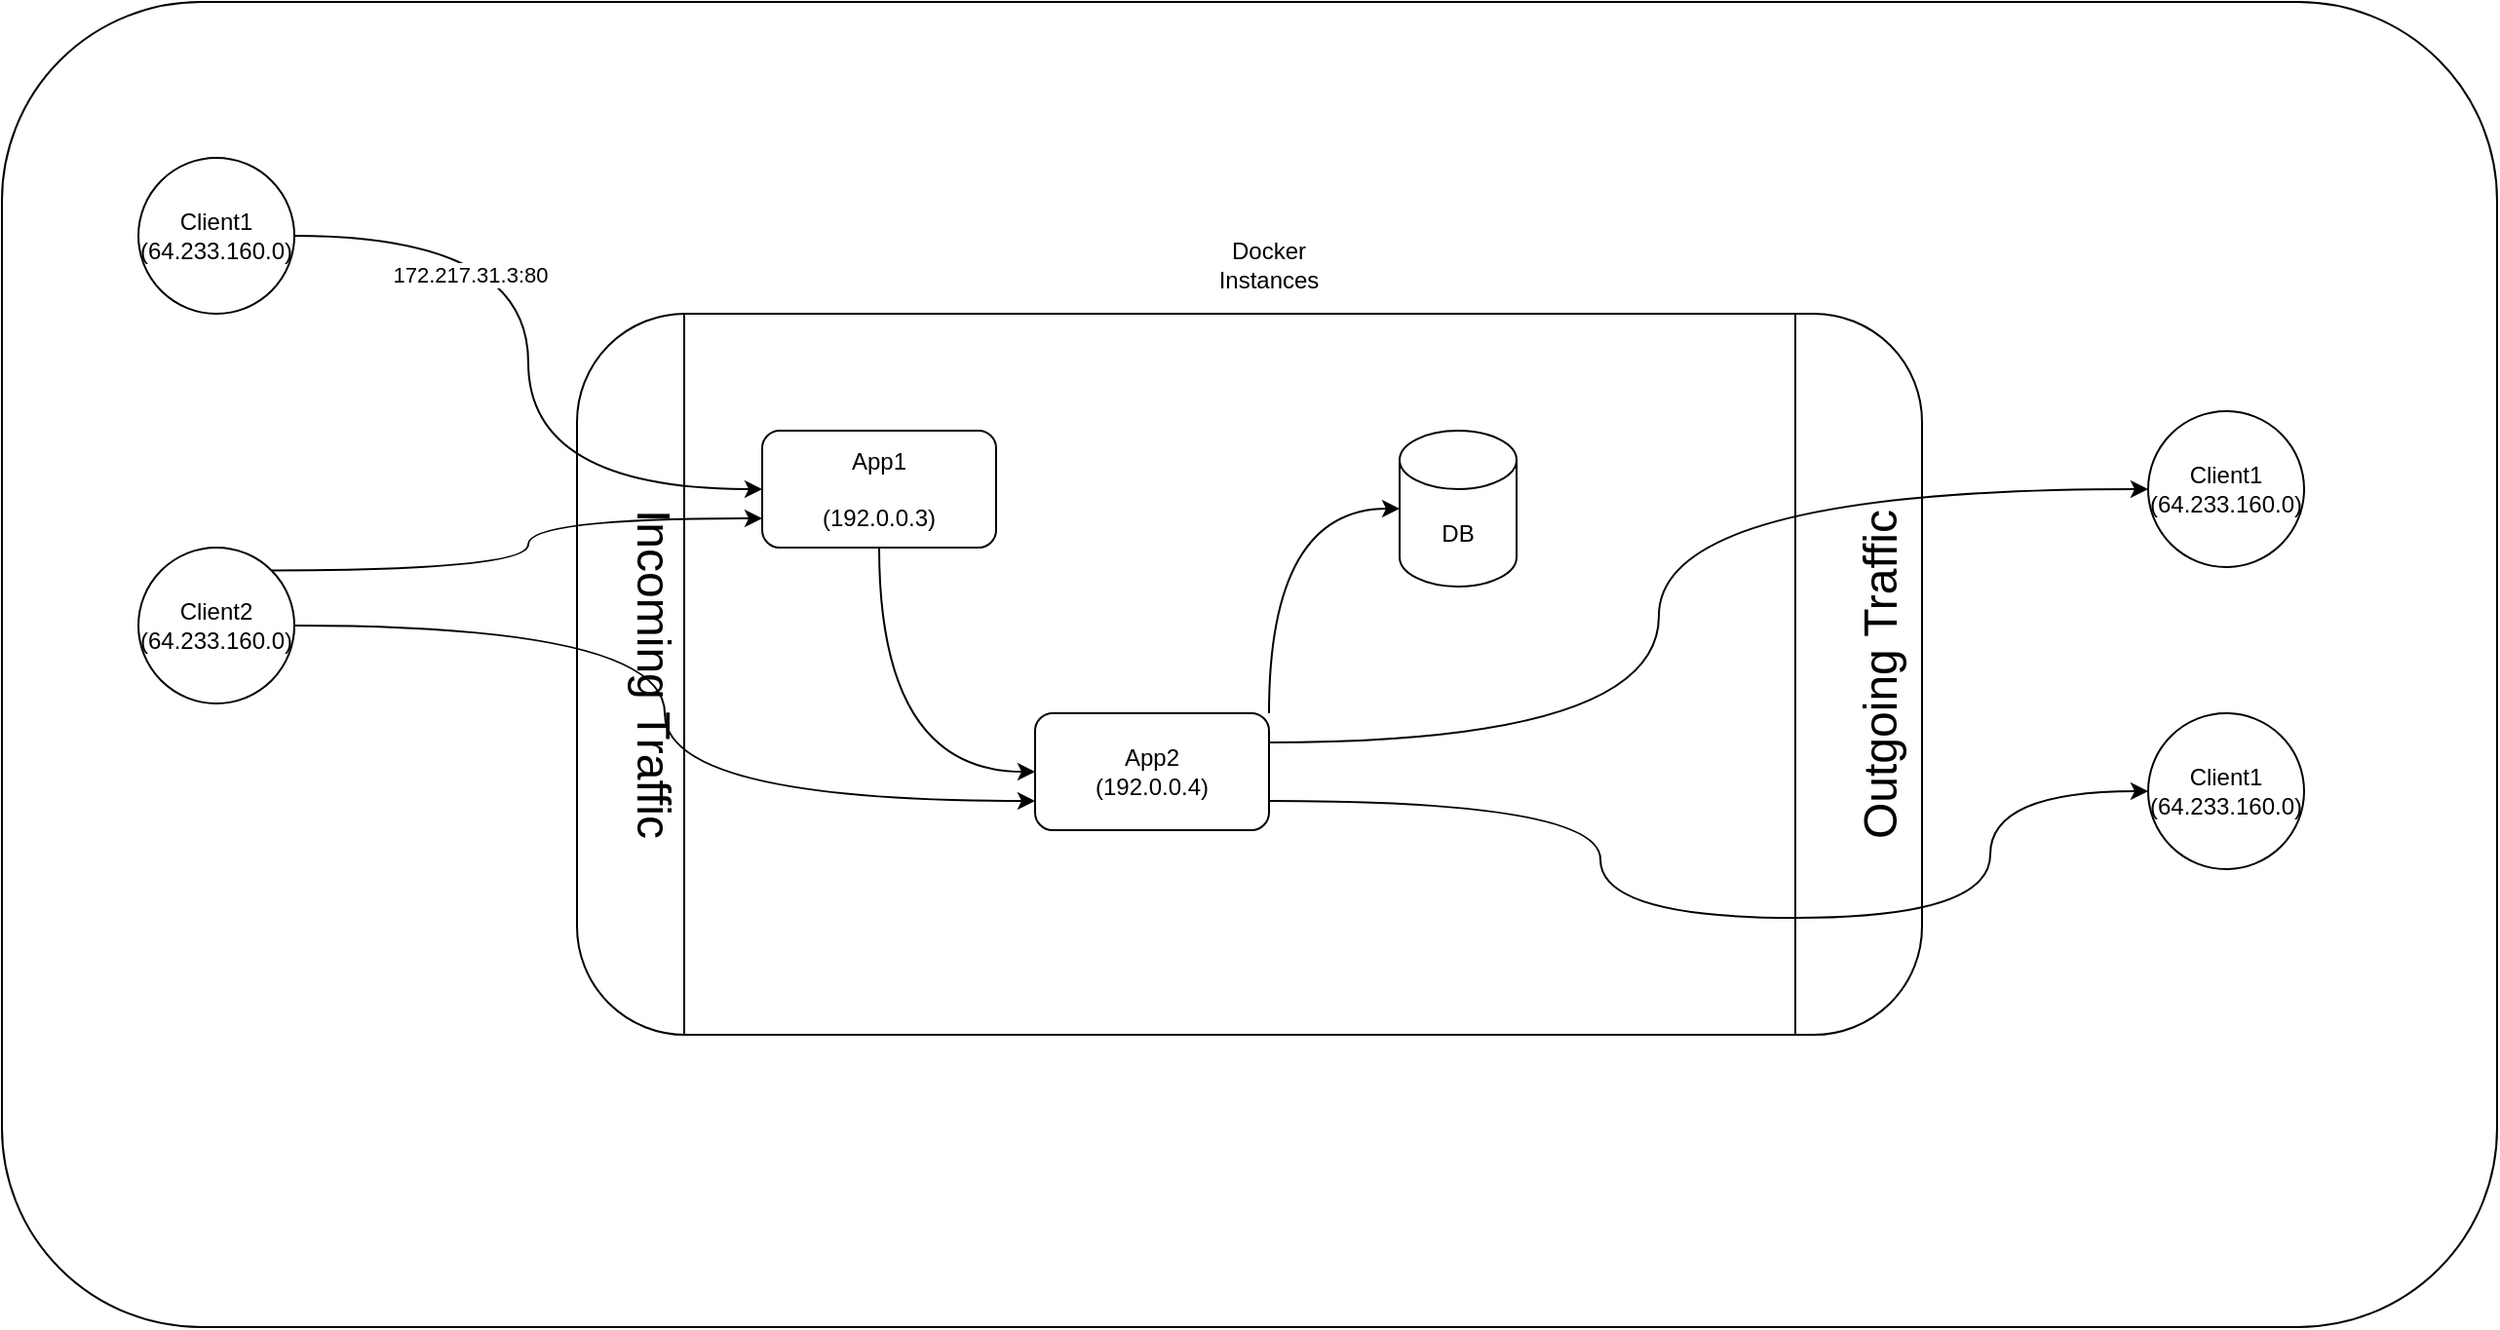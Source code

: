 <mxfile version="21.6.1" type="github">
  <diagram name="Page-1" id="Ly5XRc1SLq-7P7jfqljN">
    <mxGraphModel dx="1580" dy="784" grid="1" gridSize="10" guides="1" tooltips="1" connect="1" arrows="1" fold="1" page="1" pageScale="1" pageWidth="827" pageHeight="1169" math="0" shadow="0">
      <root>
        <mxCell id="0" />
        <mxCell id="1" parent="0" />
        <mxCell id="RObz219bbi9aPZnH7XXk-2" value="" style="rounded=1;whiteSpace=wrap;html=1;fillColor=none;" vertex="1" parent="1">
          <mxGeometry x="405" y="450" width="690" height="370" as="geometry" />
        </mxCell>
        <mxCell id="RObz219bbi9aPZnH7XXk-14" value="" style="rounded=0;whiteSpace=wrap;html=1;fillColor=none;" vertex="1" parent="1">
          <mxGeometry x="460" y="450" width="570" height="370" as="geometry" />
        </mxCell>
        <mxCell id="RObz219bbi9aPZnH7XXk-1" value="" style="rounded=1;whiteSpace=wrap;html=1;fillColor=none;" vertex="1" parent="1">
          <mxGeometry x="110" y="290" width="1280" height="680" as="geometry" />
        </mxCell>
        <mxCell id="RObz219bbi9aPZnH7XXk-3" value="Docker Instances" style="text;html=1;strokeColor=none;fillColor=none;align=center;verticalAlign=middle;whiteSpace=wrap;rounded=0;" vertex="1" parent="1">
          <mxGeometry x="730" y="410" width="60" height="30" as="geometry" />
        </mxCell>
        <UserObject label="172.217.31.3:80" link="http://172.217.31.3/" id="RObz219bbi9aPZnH7XXk-8">
          <mxCell style="edgeStyle=orthogonalEdgeStyle;rounded=0;orthogonalLoop=1;jettySize=auto;html=1;exitX=1;exitY=0.5;exitDx=0;exitDy=0;entryX=0;entryY=0.5;entryDx=0;entryDy=0;curved=1;" edge="1" parent="1" source="RObz219bbi9aPZnH7XXk-5" target="RObz219bbi9aPZnH7XXk-6">
            <mxGeometry x="-0.513" y="-20" relative="1" as="geometry">
              <mxPoint as="offset" />
            </mxGeometry>
          </mxCell>
        </UserObject>
        <mxCell id="RObz219bbi9aPZnH7XXk-5" value="Client1&lt;br&gt;(64.233.160.0)" style="ellipse;whiteSpace=wrap;html=1;aspect=fixed;" vertex="1" parent="1">
          <mxGeometry x="180" y="370" width="80" height="80" as="geometry" />
        </mxCell>
        <mxCell id="RObz219bbi9aPZnH7XXk-19" style="edgeStyle=orthogonalEdgeStyle;rounded=0;orthogonalLoop=1;jettySize=auto;html=1;exitX=0.5;exitY=1;exitDx=0;exitDy=0;entryX=0;entryY=0.5;entryDx=0;entryDy=0;curved=1;" edge="1" parent="1" source="RObz219bbi9aPZnH7XXk-6" target="RObz219bbi9aPZnH7XXk-17">
          <mxGeometry relative="1" as="geometry" />
        </mxCell>
        <mxCell id="RObz219bbi9aPZnH7XXk-6" value="App1&lt;br&gt;&lt;br&gt;(192.0.0.3)" style="rounded=1;whiteSpace=wrap;html=1;" vertex="1" parent="1">
          <mxGeometry x="500" y="510" width="120" height="60" as="geometry" />
        </mxCell>
        <mxCell id="RObz219bbi9aPZnH7XXk-10" value="&lt;font style=&quot;font-size: 24px;&quot;&gt;Incoming Traffic&lt;/font&gt;" style="text;html=1;strokeColor=none;fillColor=none;align=center;verticalAlign=middle;whiteSpace=wrap;rounded=0;rotation=90;" vertex="1" parent="1">
          <mxGeometry x="350" y="615" width="188" height="40" as="geometry" />
        </mxCell>
        <mxCell id="RObz219bbi9aPZnH7XXk-13" value="&lt;font style=&quot;font-size: 24px;&quot;&gt;Outgoing Traffic&lt;/font&gt;" style="text;html=1;strokeColor=none;fillColor=none;align=center;verticalAlign=middle;whiteSpace=wrap;rounded=0;rotation=270;" vertex="1" parent="1">
          <mxGeometry x="980" y="615" width="188" height="40" as="geometry" />
        </mxCell>
        <mxCell id="RObz219bbi9aPZnH7XXk-20" style="edgeStyle=orthogonalEdgeStyle;rounded=0;orthogonalLoop=1;jettySize=auto;html=1;exitX=1;exitY=0;exitDx=0;exitDy=0;entryX=0;entryY=0.5;entryDx=0;entryDy=0;entryPerimeter=0;curved=1;" edge="1" parent="1" source="RObz219bbi9aPZnH7XXk-17" target="RObz219bbi9aPZnH7XXk-18">
          <mxGeometry relative="1" as="geometry" />
        </mxCell>
        <mxCell id="RObz219bbi9aPZnH7XXk-26" style="edgeStyle=orthogonalEdgeStyle;rounded=0;orthogonalLoop=1;jettySize=auto;html=1;exitX=1;exitY=0.25;exitDx=0;exitDy=0;entryX=0;entryY=0.5;entryDx=0;entryDy=0;curved=1;" edge="1" parent="1" source="RObz219bbi9aPZnH7XXk-17" target="RObz219bbi9aPZnH7XXk-24">
          <mxGeometry relative="1" as="geometry">
            <Array as="points">
              <mxPoint x="960" y="670" />
              <mxPoint x="960" y="540" />
            </Array>
          </mxGeometry>
        </mxCell>
        <mxCell id="RObz219bbi9aPZnH7XXk-27" style="edgeStyle=orthogonalEdgeStyle;rounded=0;orthogonalLoop=1;jettySize=auto;html=1;exitX=1;exitY=0.75;exitDx=0;exitDy=0;entryX=0;entryY=0.5;entryDx=0;entryDy=0;curved=1;" edge="1" parent="1" source="RObz219bbi9aPZnH7XXk-17" target="RObz219bbi9aPZnH7XXk-25">
          <mxGeometry relative="1" as="geometry">
            <Array as="points">
              <mxPoint x="930" y="700" />
              <mxPoint x="930" y="760" />
              <mxPoint x="1130" y="760" />
              <mxPoint x="1130" y="695" />
            </Array>
          </mxGeometry>
        </mxCell>
        <mxCell id="RObz219bbi9aPZnH7XXk-17" value="App2&lt;br&gt;(192.0.0.4)" style="rounded=1;whiteSpace=wrap;html=1;" vertex="1" parent="1">
          <mxGeometry x="640" y="655" width="120" height="60" as="geometry" />
        </mxCell>
        <mxCell id="RObz219bbi9aPZnH7XXk-18" value="DB" style="shape=cylinder3;whiteSpace=wrap;html=1;boundedLbl=1;backgroundOutline=1;size=15;" vertex="1" parent="1">
          <mxGeometry x="827" y="510" width="60" height="80" as="geometry" />
        </mxCell>
        <mxCell id="RObz219bbi9aPZnH7XXk-22" style="edgeStyle=orthogonalEdgeStyle;rounded=0;orthogonalLoop=1;jettySize=auto;html=1;exitX=1;exitY=0.5;exitDx=0;exitDy=0;entryX=0;entryY=0.75;entryDx=0;entryDy=0;curved=1;" edge="1" parent="1" source="RObz219bbi9aPZnH7XXk-21" target="RObz219bbi9aPZnH7XXk-17">
          <mxGeometry relative="1" as="geometry" />
        </mxCell>
        <mxCell id="RObz219bbi9aPZnH7XXk-23" style="edgeStyle=orthogonalEdgeStyle;rounded=0;orthogonalLoop=1;jettySize=auto;html=1;exitX=1;exitY=0;exitDx=0;exitDy=0;entryX=0;entryY=0.75;entryDx=0;entryDy=0;curved=1;" edge="1" parent="1" source="RObz219bbi9aPZnH7XXk-21" target="RObz219bbi9aPZnH7XXk-6">
          <mxGeometry relative="1" as="geometry" />
        </mxCell>
        <mxCell id="RObz219bbi9aPZnH7XXk-21" value="Client2&lt;br&gt;(64.233.160.0)" style="ellipse;whiteSpace=wrap;html=1;aspect=fixed;" vertex="1" parent="1">
          <mxGeometry x="180" y="570" width="80" height="80" as="geometry" />
        </mxCell>
        <mxCell id="RObz219bbi9aPZnH7XXk-24" value="Client1&lt;br&gt;(64.233.160.0)" style="ellipse;whiteSpace=wrap;html=1;aspect=fixed;" vertex="1" parent="1">
          <mxGeometry x="1211" y="500" width="80" height="80" as="geometry" />
        </mxCell>
        <mxCell id="RObz219bbi9aPZnH7XXk-25" value="Client1&lt;br&gt;(64.233.160.0)" style="ellipse;whiteSpace=wrap;html=1;aspect=fixed;" vertex="1" parent="1">
          <mxGeometry x="1211" y="655" width="80" height="80" as="geometry" />
        </mxCell>
      </root>
    </mxGraphModel>
  </diagram>
</mxfile>
